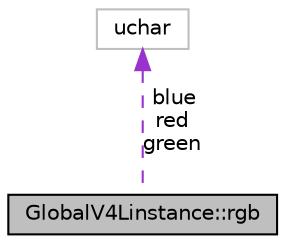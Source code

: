 digraph "GlobalV4Linstance::rgb"
{
 // INTERACTIVE_SVG=YES
  edge [fontname="Helvetica",fontsize="10",labelfontname="Helvetica",labelfontsize="10"];
  node [fontname="Helvetica",fontsize="10",shape=record];
  Node1 [label="GlobalV4Linstance::rgb",height=0.2,width=0.4,color="black", fillcolor="grey75", style="filled", fontcolor="black"];
  Node2 -> Node1 [dir="back",color="darkorchid3",fontsize="10",style="dashed",label=" blue\nred\ngreen" ,fontname="Helvetica"];
  Node2 [label="uchar",height=0.2,width=0.4,color="grey75", fillcolor="white", style="filled"];
}
